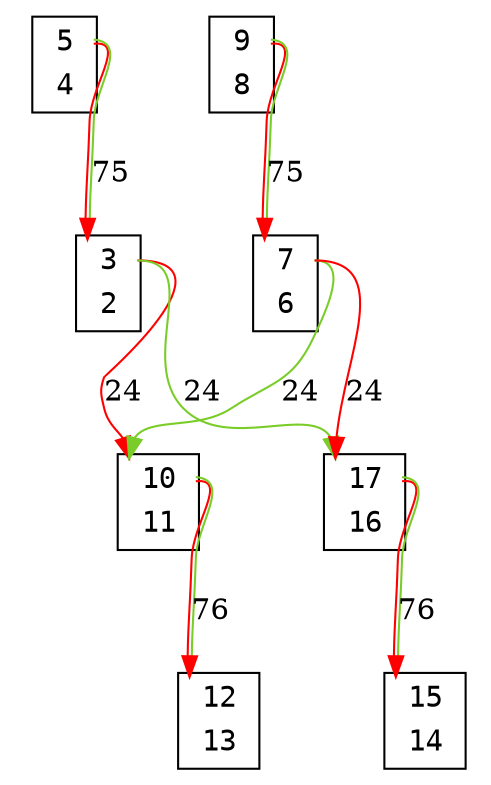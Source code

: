 digraph my_graph {
node[fontname=<Courier>,shape=<plaintext>]
vertex_0x7febb63a72b0_0x7febb63a7490[label=<<TABLE bgcolor = "white">
<TR><TD BORDER = "0" PORT = "port_0x7febb63a7490_in"></TD><TD BORDER = "0" PORT = "port_">3</TD><TD BORDER = "0" PORT = "port_0x7febb63a7490_out"></TD></TR>
<TR><TD BORDER = "0" PORT = "port_0x7febb63a72b0_out"></TD><TD BORDER = "0" PORT = "port_">2</TD><TD BORDER = "0" PORT = "port_0x7febb63a72b0_in"></TD></TR>
</TABLE>>,style=<filled>,color=<black>,fillcolor=<white>]
vertex_0x7febb63a7280_0x7febb63a73a0[label=<<TABLE bgcolor = "white">
<TR><TD BORDER = "0" PORT = "port_0x7febb63a7280_in"></TD><TD BORDER = "0" PORT = "port_">5</TD><TD BORDER = "0" PORT = "port_0x7febb63a7280_out"></TD></TR>
<TR><TD BORDER = "0" PORT = "port_0x7febb63a73a0_out"></TD><TD BORDER = "0" PORT = "port_">4</TD><TD BORDER = "0" PORT = "port_0x7febb63a73a0_in"></TD></TR>
</TABLE>>,style=<filled>,color=<black>,fillcolor=<white>]
vertex_0x7febb63a7580_0x7febb63a7640[label=<<TABLE bgcolor = "white">
<TR><TD BORDER = "0" PORT = "port_0x7febb63a7640_in"></TD><TD BORDER = "0" PORT = "port_">7</TD><TD BORDER = "0" PORT = "port_0x7febb63a7640_out"></TD></TR>
<TR><TD BORDER = "0" PORT = "port_0x7febb63a7580_out"></TD><TD BORDER = "0" PORT = "port_">6</TD><TD BORDER = "0" PORT = "port_0x7febb63a7580_in"></TD></TR>
</TABLE>>,style=<filled>,color=<black>,fillcolor=<white>]
vertex_0x7febb54102b0_0x7febb631fdc0[label=<<TABLE bgcolor = "white">
<TR><TD BORDER = "0" PORT = "port_0x7febb631fdc0_in"></TD><TD BORDER = "0" PORT = "port_">9</TD><TD BORDER = "0" PORT = "port_0x7febb631fdc0_out"></TD></TR>
<TR><TD BORDER = "0" PORT = "port_0x7febb54102b0_out"></TD><TD BORDER = "0" PORT = "port_">8</TD><TD BORDER = "0" PORT = "port_0x7febb54102b0_in"></TD></TR>
</TABLE>>,style=<filled>,color=<black>,fillcolor=<white>]
vertex_0x7febb5816370_0x7febb63a75e0[label=<<TABLE bgcolor = "white">
<TR><TD BORDER = "0" PORT = "port_0x7febb5816370_in"></TD><TD BORDER = "0" PORT = "port_">10</TD><TD BORDER = "0" PORT = "port_0x7febb5816370_out"></TD></TR>
<TR><TD BORDER = "0" PORT = "port_0x7febb63a75e0_out"></TD><TD BORDER = "0" PORT = "port_">11</TD><TD BORDER = "0" PORT = "port_0x7febb63a75e0_in"></TD></TR>
</TABLE>>,style=<filled>,color=<black>,fillcolor=<white>]
vertex_0x7febb631fd00_0x7febb631fd90[label=<<TABLE bgcolor = "white">
<TR><TD BORDER = "0" PORT = "port_0x7febb631fd90_in"></TD><TD BORDER = "0" PORT = "port_">12</TD><TD BORDER = "0" PORT = "port_0x7febb631fd90_out"></TD></TR>
<TR><TD BORDER = "0" PORT = "port_0x7febb631fd00_out"></TD><TD BORDER = "0" PORT = "port_">13</TD><TD BORDER = "0" PORT = "port_0x7febb631fd00_in"></TD></TR>
</TABLE>>,style=<filled>,color=<black>,fillcolor=<white>]
vertex_0x7febb631ffd0_0x7febb63a70d0[label=<<TABLE bgcolor = "white">
<TR><TD BORDER = "0" PORT = "port_0x7febb631ffd0_in"></TD><TD BORDER = "0" PORT = "port_">15</TD><TD BORDER = "0" PORT = "port_0x7febb631ffd0_out"></TD></TR>
<TR><TD BORDER = "0" PORT = "port_0x7febb63a70d0_out"></TD><TD BORDER = "0" PORT = "port_">14</TD><TD BORDER = "0" PORT = "port_0x7febb63a70d0_in"></TD></TR>
</TABLE>>,style=<filled>,color=<black>,fillcolor=<white>]
vertex_0x7febb63a7c70_0x7febb63a7d00[label=<<TABLE bgcolor = "white">
<TR><TD BORDER = "0" PORT = "port_0x7febb63a7d00_in"></TD><TD BORDER = "0" PORT = "port_">17</TD><TD BORDER = "0" PORT = "port_0x7febb63a7d00_out"></TD></TR>
<TR><TD BORDER = "0" PORT = "port_0x7febb63a7c70_out"></TD><TD BORDER = "0" PORT = "port_">16</TD><TD BORDER = "0" PORT = "port_0x7febb63a7c70_in"></TD></TR>
</TABLE>>,style=<filled>,color=<black>,fillcolor=<white>]
vertex_0x7febb63a7280_0x7febb63a73a0:port_0x7febb63a7280_out->vertex_0x7febb63a72b0_0x7febb63a7490:port_0x7febb63a7490_in[label="75",len=<0>,K=<0>,color=<0 1 1:0.250 0.800 0.800>]
vertex_0x7febb54102b0_0x7febb631fdc0:port_0x7febb631fdc0_out->vertex_0x7febb63a7580_0x7febb63a7640:port_0x7febb63a7640_in[label="75",len=<0>,K=<0>,color=<0 1 1:0.250 0.800 0.800>]
vertex_0x7febb63a7580_0x7febb63a7640:port_0x7febb63a7640_out->vertex_0x7febb5816370_0x7febb63a75e0:port_0x7febb5816370_in[label="24",len=<0>,K=<0>,color=<0.250 0.800 0.800>]
vertex_0x7febb5816370_0x7febb63a75e0:port_0x7febb5816370_out->vertex_0x7febb631fd00_0x7febb631fd90:port_0x7febb631fd90_in[label="76",len=<0>,K=<0>,color=<0 1 1:0.250 0.800 0.800>]
vertex_0x7febb63a7c70_0x7febb63a7d00:port_0x7febb63a7d00_out->vertex_0x7febb631ffd0_0x7febb63a70d0:port_0x7febb631ffd0_in[label="76",len=<0>,K=<0>,color=<0 1 1:0.250 0.800 0.800>]
vertex_0x7febb63a72b0_0x7febb63a7490:port_0x7febb63a7490_out->vertex_0x7febb63a7c70_0x7febb63a7d00:port_0x7febb63a7d00_in[label="24",len=<0>,K=<0>,color=<0.250 0.800 0.800>]
vertex_0x7febb63a7580_0x7febb63a7640:port_0x7febb63a7640_out->vertex_0x7febb63a7c70_0x7febb63a7d00:port_0x7febb63a7d00_in[label="24",len=<0>,K=<0>,color=<0 1 1>]
vertex_0x7febb63a72b0_0x7febb63a7490:port_0x7febb63a7490_out->vertex_0x7febb5816370_0x7febb63a75e0:port_0x7febb5816370_in[label="24",len=<0>,K=<0>,color=<0 1 1>]
}
